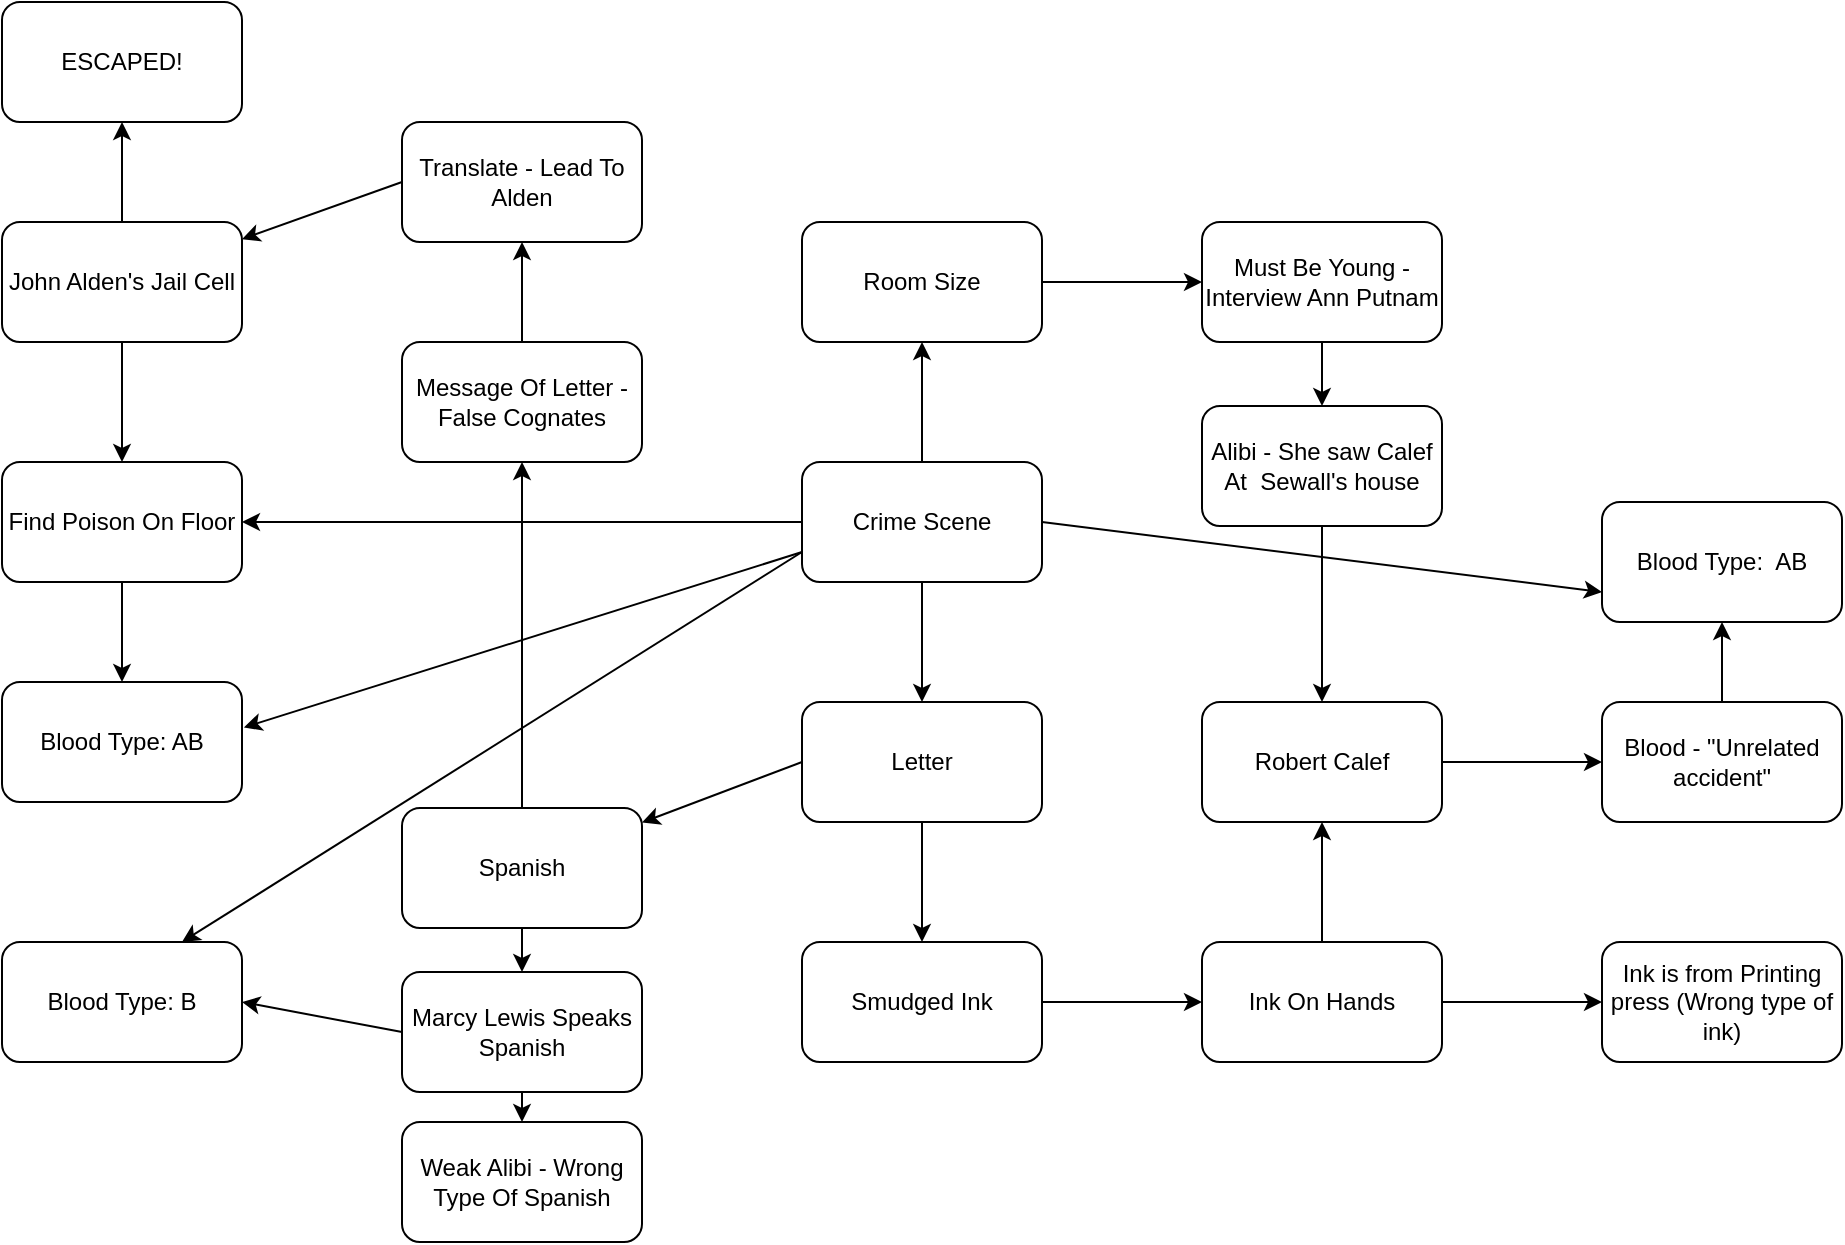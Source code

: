 <mxfile version="15.7.3" type="github">
  <diagram id="I5XEotDEt3hfxydm5s4M" name="Page-1">
    <mxGraphModel dx="1108" dy="593" grid="1" gridSize="10" guides="1" tooltips="1" connect="1" arrows="1" fold="1" page="0" pageScale="1" pageWidth="850" pageHeight="1100" math="0" shadow="0">
      <root>
        <mxCell id="0" />
        <mxCell id="1" parent="0" />
        <mxCell id="ncKahWjl-Vr6gsXBRmfc-2" value="Crime Scene" style="rounded=1;whiteSpace=wrap;html=1;" parent="1" vertex="1">
          <mxGeometry x="440" y="270" width="120" height="60" as="geometry" />
        </mxCell>
        <mxCell id="ncKahWjl-Vr6gsXBRmfc-3" value="" style="endArrow=classic;html=1;rounded=0;exitX=0.5;exitY=0;exitDx=0;exitDy=0;" parent="1" source="ncKahWjl-Vr6gsXBRmfc-2" edge="1">
          <mxGeometry width="50" height="50" relative="1" as="geometry">
            <mxPoint x="500" y="260" as="sourcePoint" />
            <mxPoint x="500" y="210" as="targetPoint" />
          </mxGeometry>
        </mxCell>
        <mxCell id="ncKahWjl-Vr6gsXBRmfc-5" value="Room Size" style="rounded=1;whiteSpace=wrap;html=1;" parent="1" vertex="1">
          <mxGeometry x="440" y="150" width="120" height="60" as="geometry" />
        </mxCell>
        <mxCell id="ncKahWjl-Vr6gsXBRmfc-6" value="" style="endArrow=classic;html=1;rounded=0;exitX=1;exitY=0.5;exitDx=0;exitDy=0;" parent="1" source="ncKahWjl-Vr6gsXBRmfc-5" edge="1">
          <mxGeometry width="50" height="50" relative="1" as="geometry">
            <mxPoint x="480" y="390" as="sourcePoint" />
            <mxPoint x="640" y="180" as="targetPoint" />
          </mxGeometry>
        </mxCell>
        <mxCell id="ncKahWjl-Vr6gsXBRmfc-7" value="Must Be Young - Interview Ann Putnam" style="rounded=1;whiteSpace=wrap;html=1;" parent="1" vertex="1">
          <mxGeometry x="640" y="150" width="120" height="60" as="geometry" />
        </mxCell>
        <mxCell id="ncKahWjl-Vr6gsXBRmfc-8" value="" style="endArrow=classic;html=1;rounded=0;exitX=0.5;exitY=1;exitDx=0;exitDy=0;" parent="1" source="ncKahWjl-Vr6gsXBRmfc-7" target="ncKahWjl-Vr6gsXBRmfc-9" edge="1">
          <mxGeometry width="50" height="50" relative="1" as="geometry">
            <mxPoint x="480" y="380" as="sourcePoint" />
            <mxPoint x="700" y="270" as="targetPoint" />
          </mxGeometry>
        </mxCell>
        <mxCell id="ncKahWjl-Vr6gsXBRmfc-9" value="Alibi - She saw Calef At&amp;nbsp; Sewall&#39;s house" style="rounded=1;whiteSpace=wrap;html=1;" parent="1" vertex="1">
          <mxGeometry x="640" y="242" width="120" height="60" as="geometry" />
        </mxCell>
        <mxCell id="ncKahWjl-Vr6gsXBRmfc-10" value="Letter" style="rounded=1;whiteSpace=wrap;html=1;" parent="1" vertex="1">
          <mxGeometry x="440" y="390" width="120" height="60" as="geometry" />
        </mxCell>
        <mxCell id="ncKahWjl-Vr6gsXBRmfc-11" value="" style="endArrow=classic;html=1;rounded=0;exitX=0.5;exitY=1;exitDx=0;exitDy=0;entryX=0.5;entryY=0;entryDx=0;entryDy=0;" parent="1" source="ncKahWjl-Vr6gsXBRmfc-2" target="ncKahWjl-Vr6gsXBRmfc-10" edge="1">
          <mxGeometry width="50" height="50" relative="1" as="geometry">
            <mxPoint x="480" y="460" as="sourcePoint" />
            <mxPoint x="530" y="410" as="targetPoint" />
          </mxGeometry>
        </mxCell>
        <mxCell id="ncKahWjl-Vr6gsXBRmfc-12" value="Robert Calef" style="rounded=1;whiteSpace=wrap;html=1;" parent="1" vertex="1">
          <mxGeometry x="640" y="390" width="120" height="60" as="geometry" />
        </mxCell>
        <mxCell id="ncKahWjl-Vr6gsXBRmfc-14" value="" style="endArrow=classic;html=1;rounded=0;exitX=0.5;exitY=1;exitDx=0;exitDy=0;entryX=0.5;entryY=0;entryDx=0;entryDy=0;" parent="1" source="ncKahWjl-Vr6gsXBRmfc-9" target="ncKahWjl-Vr6gsXBRmfc-12" edge="1">
          <mxGeometry width="50" height="50" relative="1" as="geometry">
            <mxPoint x="480" y="460" as="sourcePoint" />
            <mxPoint x="600" y="340" as="targetPoint" />
          </mxGeometry>
        </mxCell>
        <mxCell id="ncKahWjl-Vr6gsXBRmfc-15" value="Smudged Ink" style="rounded=1;whiteSpace=wrap;html=1;" parent="1" vertex="1">
          <mxGeometry x="440" y="510" width="120" height="60" as="geometry" />
        </mxCell>
        <mxCell id="ncKahWjl-Vr6gsXBRmfc-16" value="" style="endArrow=classic;html=1;rounded=0;exitX=0.5;exitY=1;exitDx=0;exitDy=0;entryX=0.5;entryY=0;entryDx=0;entryDy=0;" parent="1" source="ncKahWjl-Vr6gsXBRmfc-10" target="ncKahWjl-Vr6gsXBRmfc-15" edge="1">
          <mxGeometry width="50" height="50" relative="1" as="geometry">
            <mxPoint x="480" y="460" as="sourcePoint" />
            <mxPoint x="530" y="410" as="targetPoint" />
          </mxGeometry>
        </mxCell>
        <mxCell id="ncKahWjl-Vr6gsXBRmfc-17" value="Ink On Hands" style="rounded=1;whiteSpace=wrap;html=1;" parent="1" vertex="1">
          <mxGeometry x="640" y="510" width="120" height="60" as="geometry" />
        </mxCell>
        <mxCell id="ncKahWjl-Vr6gsXBRmfc-18" value="" style="endArrow=classic;html=1;rounded=0;exitX=0.5;exitY=0;exitDx=0;exitDy=0;entryX=0.5;entryY=1;entryDx=0;entryDy=0;" parent="1" source="ncKahWjl-Vr6gsXBRmfc-17" target="ncKahWjl-Vr6gsXBRmfc-12" edge="1">
          <mxGeometry width="50" height="50" relative="1" as="geometry">
            <mxPoint x="470" y="540" as="sourcePoint" />
            <mxPoint x="520" y="490" as="targetPoint" />
          </mxGeometry>
        </mxCell>
        <mxCell id="ncKahWjl-Vr6gsXBRmfc-19" value="" style="endArrow=classic;html=1;rounded=0;exitX=1;exitY=0.5;exitDx=0;exitDy=0;entryX=0;entryY=0.5;entryDx=0;entryDy=0;" parent="1" source="ncKahWjl-Vr6gsXBRmfc-15" target="ncKahWjl-Vr6gsXBRmfc-17" edge="1">
          <mxGeometry width="50" height="50" relative="1" as="geometry">
            <mxPoint x="470" y="540" as="sourcePoint" />
            <mxPoint x="520" y="490" as="targetPoint" />
          </mxGeometry>
        </mxCell>
        <mxCell id="ncKahWjl-Vr6gsXBRmfc-20" value="" style="endArrow=classic;html=1;rounded=0;exitX=0;exitY=0.5;exitDx=0;exitDy=0;" parent="1" source="ncKahWjl-Vr6gsXBRmfc-10" target="ncKahWjl-Vr6gsXBRmfc-21" edge="1">
          <mxGeometry width="50" height="50" relative="1" as="geometry">
            <mxPoint x="580" y="530" as="sourcePoint" />
            <mxPoint x="360" y="420" as="targetPoint" />
          </mxGeometry>
        </mxCell>
        <mxCell id="ncKahWjl-Vr6gsXBRmfc-21" value="Spanish" style="rounded=1;whiteSpace=wrap;html=1;" parent="1" vertex="1">
          <mxGeometry x="240" y="443" width="120" height="60" as="geometry" />
        </mxCell>
        <mxCell id="ncKahWjl-Vr6gsXBRmfc-22" value="" style="endArrow=classic;html=1;rounded=0;exitX=0.5;exitY=1;exitDx=0;exitDy=0;" parent="1" source="ncKahWjl-Vr6gsXBRmfc-21" target="ncKahWjl-Vr6gsXBRmfc-23" edge="1">
          <mxGeometry width="50" height="50" relative="1" as="geometry">
            <mxPoint x="450" y="530" as="sourcePoint" />
            <mxPoint x="300" y="520" as="targetPoint" />
          </mxGeometry>
        </mxCell>
        <mxCell id="ncKahWjl-Vr6gsXBRmfc-23" value="Marcy Lewis Speaks Spanish" style="rounded=1;whiteSpace=wrap;html=1;" parent="1" vertex="1">
          <mxGeometry x="240" y="525" width="120" height="60" as="geometry" />
        </mxCell>
        <mxCell id="ncKahWjl-Vr6gsXBRmfc-24" value="" style="endArrow=classic;html=1;rounded=0;exitX=0.5;exitY=1;exitDx=0;exitDy=0;" parent="1" source="ncKahWjl-Vr6gsXBRmfc-23" edge="1">
          <mxGeometry width="50" height="50" relative="1" as="geometry">
            <mxPoint x="450" y="690" as="sourcePoint" />
            <mxPoint x="300" y="600" as="targetPoint" />
          </mxGeometry>
        </mxCell>
        <mxCell id="ncKahWjl-Vr6gsXBRmfc-26" value="Weak Alibi - Wrong Type Of Spanish" style="rounded=1;whiteSpace=wrap;html=1;" parent="1" vertex="1">
          <mxGeometry x="240" y="600" width="120" height="60" as="geometry" />
        </mxCell>
        <mxCell id="ncKahWjl-Vr6gsXBRmfc-27" value="" style="endArrow=classic;html=1;rounded=0;exitX=0.5;exitY=0;exitDx=0;exitDy=0;" parent="1" source="ncKahWjl-Vr6gsXBRmfc-21" target="ncKahWjl-Vr6gsXBRmfc-28" edge="1">
          <mxGeometry width="50" height="50" relative="1" as="geometry">
            <mxPoint x="380" y="460" as="sourcePoint" />
            <mxPoint x="300" y="300" as="targetPoint" />
          </mxGeometry>
        </mxCell>
        <mxCell id="ncKahWjl-Vr6gsXBRmfc-28" value="Message Of Letter - False Cognates" style="rounded=1;whiteSpace=wrap;html=1;" parent="1" vertex="1">
          <mxGeometry x="240" y="210" width="120" height="60" as="geometry" />
        </mxCell>
        <mxCell id="ncKahWjl-Vr6gsXBRmfc-29" value="" style="endArrow=classic;html=1;rounded=0;exitX=0.5;exitY=0;exitDx=0;exitDy=0;" parent="1" source="ncKahWjl-Vr6gsXBRmfc-28" target="ncKahWjl-Vr6gsXBRmfc-30" edge="1">
          <mxGeometry width="50" height="50" relative="1" as="geometry">
            <mxPoint x="380" y="450" as="sourcePoint" />
            <mxPoint x="300" y="210" as="targetPoint" />
          </mxGeometry>
        </mxCell>
        <mxCell id="ncKahWjl-Vr6gsXBRmfc-30" value="Translate - Lead To Alden" style="rounded=1;whiteSpace=wrap;html=1;" parent="1" vertex="1">
          <mxGeometry x="240" y="100" width="120" height="60" as="geometry" />
        </mxCell>
        <mxCell id="ncKahWjl-Vr6gsXBRmfc-31" value="" style="endArrow=classic;html=1;rounded=0;exitX=0;exitY=0.5;exitDx=0;exitDy=0;" parent="1" source="ncKahWjl-Vr6gsXBRmfc-30" target="ncKahWjl-Vr6gsXBRmfc-32" edge="1">
          <mxGeometry width="50" height="50" relative="1" as="geometry">
            <mxPoint x="380" y="350" as="sourcePoint" />
            <mxPoint x="170" y="180" as="targetPoint" />
          </mxGeometry>
        </mxCell>
        <mxCell id="ncKahWjl-Vr6gsXBRmfc-32" value="John Alden&#39;s Jail Cell" style="rounded=1;whiteSpace=wrap;html=1;" parent="1" vertex="1">
          <mxGeometry x="40" y="150" width="120" height="60" as="geometry" />
        </mxCell>
        <mxCell id="ncKahWjl-Vr6gsXBRmfc-33" value="" style="endArrow=classic;html=1;rounded=0;exitX=0.5;exitY=0;exitDx=0;exitDy=0;" parent="1" source="ncKahWjl-Vr6gsXBRmfc-32" target="ncKahWjl-Vr6gsXBRmfc-34" edge="1">
          <mxGeometry width="50" height="50" relative="1" as="geometry">
            <mxPoint x="370" y="260" as="sourcePoint" />
            <mxPoint x="100" y="70" as="targetPoint" />
          </mxGeometry>
        </mxCell>
        <mxCell id="ncKahWjl-Vr6gsXBRmfc-34" value="ESCAPED!" style="rounded=1;whiteSpace=wrap;html=1;" parent="1" vertex="1">
          <mxGeometry x="40" y="40" width="120" height="60" as="geometry" />
        </mxCell>
        <mxCell id="ncKahWjl-Vr6gsXBRmfc-35" value="" style="endArrow=classic;html=1;rounded=0;exitX=0.5;exitY=1;exitDx=0;exitDy=0;" parent="1" source="ncKahWjl-Vr6gsXBRmfc-32" target="ncKahWjl-Vr6gsXBRmfc-36" edge="1">
          <mxGeometry width="50" height="50" relative="1" as="geometry">
            <mxPoint x="220" y="370" as="sourcePoint" />
            <mxPoint x="100" y="300" as="targetPoint" />
          </mxGeometry>
        </mxCell>
        <mxCell id="ncKahWjl-Vr6gsXBRmfc-36" value="Find Poison On Floor" style="rounded=1;whiteSpace=wrap;html=1;" parent="1" vertex="1">
          <mxGeometry x="40" y="270" width="120" height="60" as="geometry" />
        </mxCell>
        <mxCell id="ncKahWjl-Vr6gsXBRmfc-37" value="" style="endArrow=classic;html=1;rounded=0;exitX=0;exitY=0.5;exitDx=0;exitDy=0;entryX=1;entryY=0.5;entryDx=0;entryDy=0;" parent="1" source="ncKahWjl-Vr6gsXBRmfc-2" target="ncKahWjl-Vr6gsXBRmfc-36" edge="1">
          <mxGeometry width="50" height="50" relative="1" as="geometry">
            <mxPoint x="220" y="420" as="sourcePoint" />
            <mxPoint x="270" y="370" as="targetPoint" />
          </mxGeometry>
        </mxCell>
        <mxCell id="ncKahWjl-Vr6gsXBRmfc-39" value="" style="endArrow=classic;html=1;rounded=0;exitX=1;exitY=0.5;exitDx=0;exitDy=0;" parent="1" source="ncKahWjl-Vr6gsXBRmfc-17" target="ncKahWjl-Vr6gsXBRmfc-40" edge="1">
          <mxGeometry width="50" height="50" relative="1" as="geometry">
            <mxPoint x="630" y="530" as="sourcePoint" />
            <mxPoint x="850" y="540" as="targetPoint" />
          </mxGeometry>
        </mxCell>
        <mxCell id="ncKahWjl-Vr6gsXBRmfc-40" value="Ink is from Printing press (Wrong type of ink)" style="rounded=1;whiteSpace=wrap;html=1;" parent="1" vertex="1">
          <mxGeometry x="840" y="510" width="120" height="60" as="geometry" />
        </mxCell>
        <mxCell id="ncKahWjl-Vr6gsXBRmfc-41" value="Blood - &quot;Unrelated accident&quot;" style="rounded=1;whiteSpace=wrap;html=1;" parent="1" vertex="1">
          <mxGeometry x="840" y="390" width="120" height="60" as="geometry" />
        </mxCell>
        <mxCell id="ncKahWjl-Vr6gsXBRmfc-42" value="" style="endArrow=classic;html=1;rounded=0;exitX=1;exitY=0.5;exitDx=0;exitDy=0;entryX=0;entryY=0.5;entryDx=0;entryDy=0;" parent="1" source="ncKahWjl-Vr6gsXBRmfc-12" target="ncKahWjl-Vr6gsXBRmfc-41" edge="1">
          <mxGeometry width="50" height="50" relative="1" as="geometry">
            <mxPoint x="690" y="520" as="sourcePoint" />
            <mxPoint x="740" y="470" as="targetPoint" />
          </mxGeometry>
        </mxCell>
        <mxCell id="zTsah1vMKSTiw5WpIX2z-1" value="Blood Type: AB" style="rounded=1;whiteSpace=wrap;html=1;" vertex="1" parent="1">
          <mxGeometry x="40" y="380" width="120" height="60" as="geometry" />
        </mxCell>
        <mxCell id="zTsah1vMKSTiw5WpIX2z-2" value="" style="endArrow=classic;html=1;rounded=0;exitX=0.5;exitY=1;exitDx=0;exitDy=0;" edge="1" parent="1" source="ncKahWjl-Vr6gsXBRmfc-36" target="zTsah1vMKSTiw5WpIX2z-1">
          <mxGeometry width="50" height="50" relative="1" as="geometry">
            <mxPoint x="440" y="220" as="sourcePoint" />
            <mxPoint x="210" y="320" as="targetPoint" />
          </mxGeometry>
        </mxCell>
        <mxCell id="zTsah1vMKSTiw5WpIX2z-4" value="" style="endArrow=classic;html=1;rounded=0;exitX=0;exitY=0.75;exitDx=0;exitDy=0;entryX=1.008;entryY=0.379;entryDx=0;entryDy=0;entryPerimeter=0;" edge="1" parent="1" source="ncKahWjl-Vr6gsXBRmfc-2" target="zTsah1vMKSTiw5WpIX2z-1">
          <mxGeometry width="50" height="50" relative="1" as="geometry">
            <mxPoint x="440" y="220" as="sourcePoint" />
            <mxPoint x="490" y="170" as="targetPoint" />
          </mxGeometry>
        </mxCell>
        <mxCell id="zTsah1vMKSTiw5WpIX2z-5" value="Blood Type:&amp;nbsp; AB" style="rounded=1;whiteSpace=wrap;html=1;" vertex="1" parent="1">
          <mxGeometry x="840" y="290" width="120" height="60" as="geometry" />
        </mxCell>
        <mxCell id="zTsah1vMKSTiw5WpIX2z-6" value="" style="endArrow=classic;html=1;rounded=0;exitX=0.5;exitY=0;exitDx=0;exitDy=0;" edge="1" parent="1" source="ncKahWjl-Vr6gsXBRmfc-41" target="zTsah1vMKSTiw5WpIX2z-5">
          <mxGeometry width="50" height="50" relative="1" as="geometry">
            <mxPoint x="440" y="330" as="sourcePoint" />
            <mxPoint x="490" y="280" as="targetPoint" />
          </mxGeometry>
        </mxCell>
        <mxCell id="zTsah1vMKSTiw5WpIX2z-7" value="" style="endArrow=classic;html=1;rounded=0;exitX=1;exitY=0.5;exitDx=0;exitDy=0;entryX=0;entryY=0.75;entryDx=0;entryDy=0;" edge="1" parent="1" source="ncKahWjl-Vr6gsXBRmfc-2" target="zTsah1vMKSTiw5WpIX2z-5">
          <mxGeometry width="50" height="50" relative="1" as="geometry">
            <mxPoint x="440" y="330" as="sourcePoint" />
            <mxPoint x="490" y="280" as="targetPoint" />
          </mxGeometry>
        </mxCell>
        <mxCell id="zTsah1vMKSTiw5WpIX2z-8" value="Blood Type: B" style="rounded=1;whiteSpace=wrap;html=1;" vertex="1" parent="1">
          <mxGeometry x="40" y="510" width="120" height="60" as="geometry" />
        </mxCell>
        <mxCell id="zTsah1vMKSTiw5WpIX2z-12" value="" style="endArrow=classic;html=1;rounded=0;exitX=0;exitY=0.5;exitDx=0;exitDy=0;entryX=1;entryY=0.5;entryDx=0;entryDy=0;" edge="1" parent="1" source="ncKahWjl-Vr6gsXBRmfc-23" target="zTsah1vMKSTiw5WpIX2z-8">
          <mxGeometry width="50" height="50" relative="1" as="geometry">
            <mxPoint x="500" y="400" as="sourcePoint" />
            <mxPoint x="550" y="350" as="targetPoint" />
          </mxGeometry>
        </mxCell>
        <mxCell id="zTsah1vMKSTiw5WpIX2z-14" value="" style="endArrow=classic;html=1;rounded=0;entryX=0.75;entryY=0;entryDx=0;entryDy=0;exitX=0;exitY=0.75;exitDx=0;exitDy=0;" edge="1" parent="1" source="ncKahWjl-Vr6gsXBRmfc-2" target="zTsah1vMKSTiw5WpIX2z-8">
          <mxGeometry width="50" height="50" relative="1" as="geometry">
            <mxPoint x="500" y="420" as="sourcePoint" />
            <mxPoint x="550" y="370" as="targetPoint" />
          </mxGeometry>
        </mxCell>
      </root>
    </mxGraphModel>
  </diagram>
</mxfile>
